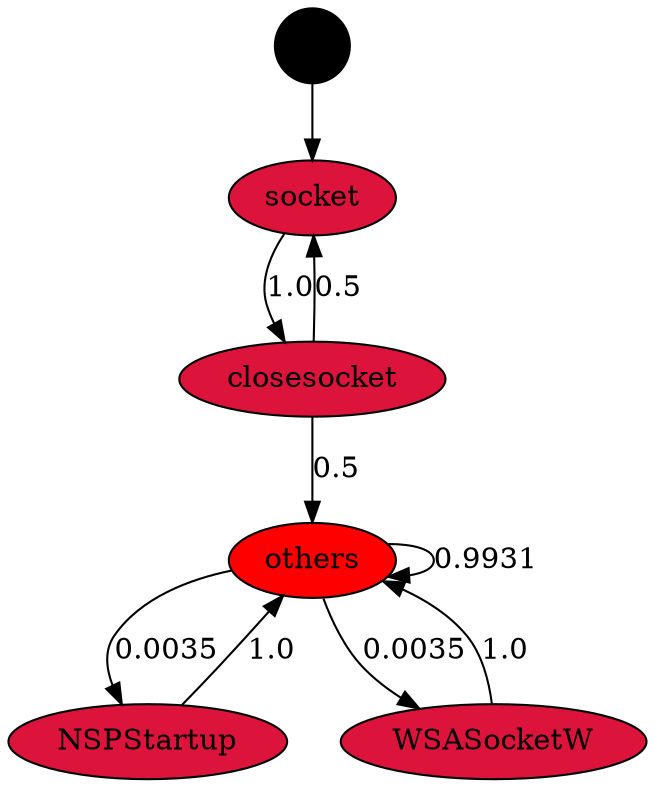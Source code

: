 digraph "./API_PER_CATEGORY/winhttp_send_recv.exe_4196_Windows Sockets (Winsock)_API_per_Category_Transition_Matrix" {
	socket [label=socket fillcolor=crimson style=filled]
	closesocket [label=closesocket fillcolor=crimson style=filled]
	socket -> closesocket [label=1.0]
	Start [label="" fillcolor=black fontcolor=white shape=circle style=filled]
	Start -> socket
	closesocket [label=closesocket fillcolor=crimson style=filled]
	socket [label=socket fillcolor=crimson style=filled]
	closesocket -> socket [label=0.5]
	closesocket [label=closesocket fillcolor=crimson style=filled]
	others [label=others fillcolor=red style=filled]
	closesocket -> others [label=0.5]
	others [label=others fillcolor=red style=filled]
	others [label=others fillcolor=red style=filled]
	others -> others [label=0.9931]
	others [label=others fillcolor=red style=filled]
	NSPStartup [label=NSPStartup fillcolor=crimson style=filled]
	others -> NSPStartup [label=0.0035]
	others [label=others fillcolor=red style=filled]
	WSASocketW [label=WSASocketW fillcolor=crimson style=filled]
	others -> WSASocketW [label=0.0035]
	NSPStartup [label=NSPStartup fillcolor=crimson style=filled]
	others [label=others fillcolor=red style=filled]
	NSPStartup -> others [label=1.0]
	WSASocketW [label=WSASocketW fillcolor=crimson style=filled]
	others [label=others fillcolor=red style=filled]
	WSASocketW -> others [label=1.0]
}
